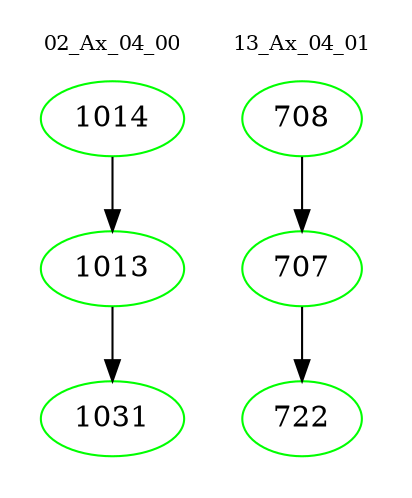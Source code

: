 digraph{
subgraph cluster_0 {
color = white
label = "02_Ax_04_00";
fontsize=10;
T0_1014 [label="1014", color="green"]
T0_1014 -> T0_1013 [color="black"]
T0_1013 [label="1013", color="green"]
T0_1013 -> T0_1031 [color="black"]
T0_1031 [label="1031", color="green"]
}
subgraph cluster_1 {
color = white
label = "13_Ax_04_01";
fontsize=10;
T1_708 [label="708", color="green"]
T1_708 -> T1_707 [color="black"]
T1_707 [label="707", color="green"]
T1_707 -> T1_722 [color="black"]
T1_722 [label="722", color="green"]
}
}
